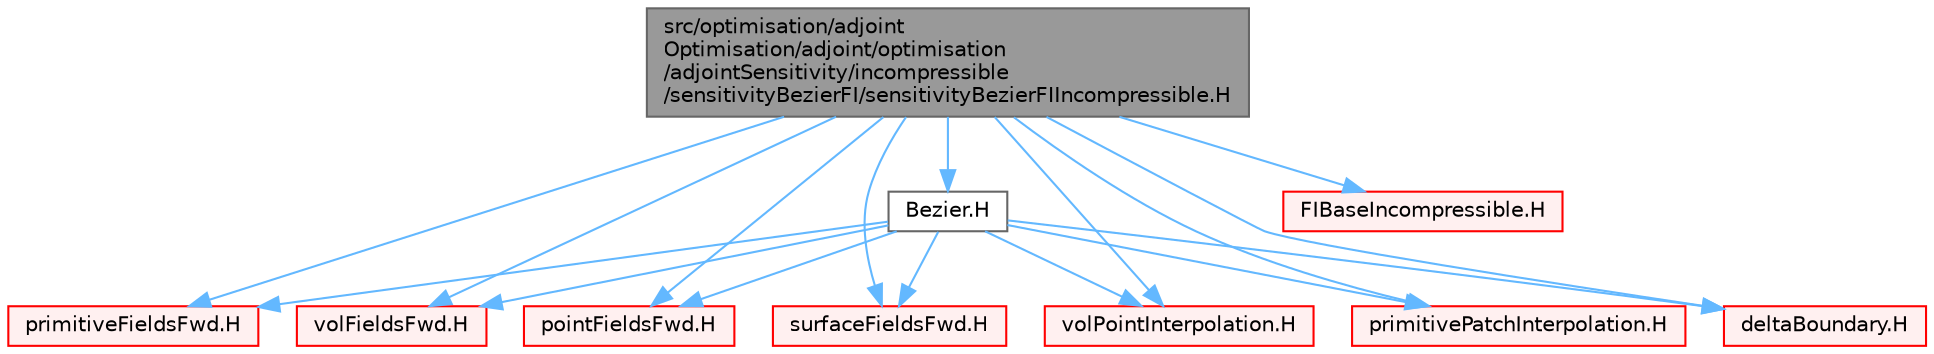 digraph "src/optimisation/adjointOptimisation/adjoint/optimisation/adjointSensitivity/incompressible/sensitivityBezierFI/sensitivityBezierFIIncompressible.H"
{
 // LATEX_PDF_SIZE
  bgcolor="transparent";
  edge [fontname=Helvetica,fontsize=10,labelfontname=Helvetica,labelfontsize=10];
  node [fontname=Helvetica,fontsize=10,shape=box,height=0.2,width=0.4];
  Node1 [id="Node000001",label="src/optimisation/adjoint\lOptimisation/adjoint/optimisation\l/adjointSensitivity/incompressible\l/sensitivityBezierFI/sensitivityBezierFIIncompressible.H",height=0.2,width=0.4,color="gray40", fillcolor="grey60", style="filled", fontcolor="black",tooltip=" "];
  Node1 -> Node2 [id="edge1_Node000001_Node000002",color="steelblue1",style="solid",tooltip=" "];
  Node2 [id="Node000002",label="primitiveFieldsFwd.H",height=0.2,width=0.4,color="red", fillcolor="#FFF0F0", style="filled",URL="$primitiveFieldsFwd_8H.html",tooltip="Forward declarations of the specialisations of Field<T> for scalar, vector and tensor."];
  Node1 -> Node128 [id="edge2_Node000001_Node000128",color="steelblue1",style="solid",tooltip=" "];
  Node128 [id="Node000128",label="volFieldsFwd.H",height=0.2,width=0.4,color="red", fillcolor="#FFF0F0", style="filled",URL="$volFieldsFwd_8H.html",tooltip="Forwards and collection of common volume field types."];
  Node1 -> Node129 [id="edge3_Node000001_Node000129",color="steelblue1",style="solid",tooltip=" "];
  Node129 [id="Node000129",label="pointFieldsFwd.H",height=0.2,width=0.4,color="red", fillcolor="#FFF0F0", style="filled",URL="$pointFieldsFwd_8H.html",tooltip="Forwards and collection of common point field types."];
  Node1 -> Node130 [id="edge4_Node000001_Node000130",color="steelblue1",style="solid",tooltip=" "];
  Node130 [id="Node000130",label="surfaceFieldsFwd.H",height=0.2,width=0.4,color="red", fillcolor="#FFF0F0", style="filled",URL="$surfaceFieldsFwd_8H.html",tooltip=" "];
  Node1 -> Node131 [id="edge5_Node000001_Node000131",color="steelblue1",style="solid",tooltip=" "];
  Node131 [id="Node000131",label="volPointInterpolation.H",height=0.2,width=0.4,color="red", fillcolor="#FFF0F0", style="filled",URL="$volPointInterpolation_8H.html",tooltip=" "];
  Node1 -> Node390 [id="edge6_Node000001_Node000390",color="steelblue1",style="solid",tooltip=" "];
  Node390 [id="Node000390",label="FIBaseIncompressible.H",height=0.2,width=0.4,color="red", fillcolor="#FFF0F0", style="filled",URL="$FIBaseIncompressible_8H.html",tooltip=" "];
  Node1 -> Node515 [id="edge7_Node000001_Node000515",color="steelblue1",style="solid",tooltip=" "];
  Node515 [id="Node000515",label="primitivePatchInterpolation.H",height=0.2,width=0.4,color="red", fillcolor="#FFF0F0", style="filled",URL="$primitivePatchInterpolation_8H.html",tooltip=" "];
  Node1 -> Node517 [id="edge8_Node000001_Node000517",color="steelblue1",style="solid",tooltip=" "];
  Node517 [id="Node000517",label="deltaBoundary.H",height=0.2,width=0.4,color="red", fillcolor="#FFF0F0", style="filled",URL="$deltaBoundary_8H.html",tooltip=" "];
  Node1 -> Node518 [id="edge9_Node000001_Node000518",color="steelblue1",style="solid",tooltip=" "];
  Node518 [id="Node000518",label="Bezier.H",height=0.2,width=0.4,color="grey40", fillcolor="white", style="filled",URL="$Bezier_8H.html",tooltip=" "];
  Node518 -> Node2 [id="edge10_Node000518_Node000002",color="steelblue1",style="solid",tooltip=" "];
  Node518 -> Node128 [id="edge11_Node000518_Node000128",color="steelblue1",style="solid",tooltip=" "];
  Node518 -> Node129 [id="edge12_Node000518_Node000129",color="steelblue1",style="solid",tooltip=" "];
  Node518 -> Node130 [id="edge13_Node000518_Node000130",color="steelblue1",style="solid",tooltip=" "];
  Node518 -> Node131 [id="edge14_Node000518_Node000131",color="steelblue1",style="solid",tooltip=" "];
  Node518 -> Node515 [id="edge15_Node000518_Node000515",color="steelblue1",style="solid",tooltip=" "];
  Node518 -> Node517 [id="edge16_Node000518_Node000517",color="steelblue1",style="solid",tooltip=" "];
}
